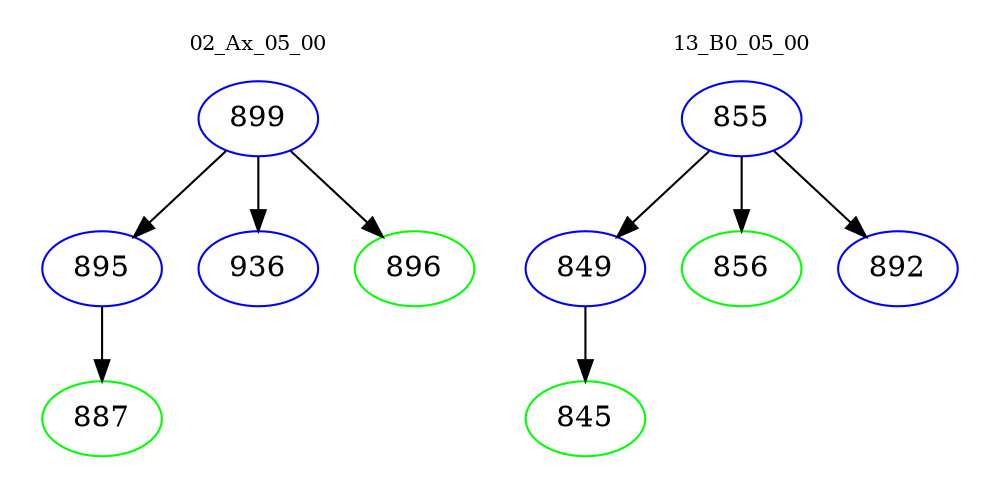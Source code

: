 digraph{
subgraph cluster_0 {
color = white
label = "02_Ax_05_00";
fontsize=10;
T0_899 [label="899", color="blue"]
T0_899 -> T0_895 [color="black"]
T0_895 [label="895", color="blue"]
T0_895 -> T0_887 [color="black"]
T0_887 [label="887", color="green"]
T0_899 -> T0_936 [color="black"]
T0_936 [label="936", color="blue"]
T0_899 -> T0_896 [color="black"]
T0_896 [label="896", color="green"]
}
subgraph cluster_1 {
color = white
label = "13_B0_05_00";
fontsize=10;
T1_855 [label="855", color="blue"]
T1_855 -> T1_849 [color="black"]
T1_849 [label="849", color="blue"]
T1_849 -> T1_845 [color="black"]
T1_845 [label="845", color="green"]
T1_855 -> T1_856 [color="black"]
T1_856 [label="856", color="green"]
T1_855 -> T1_892 [color="black"]
T1_892 [label="892", color="blue"]
}
}
